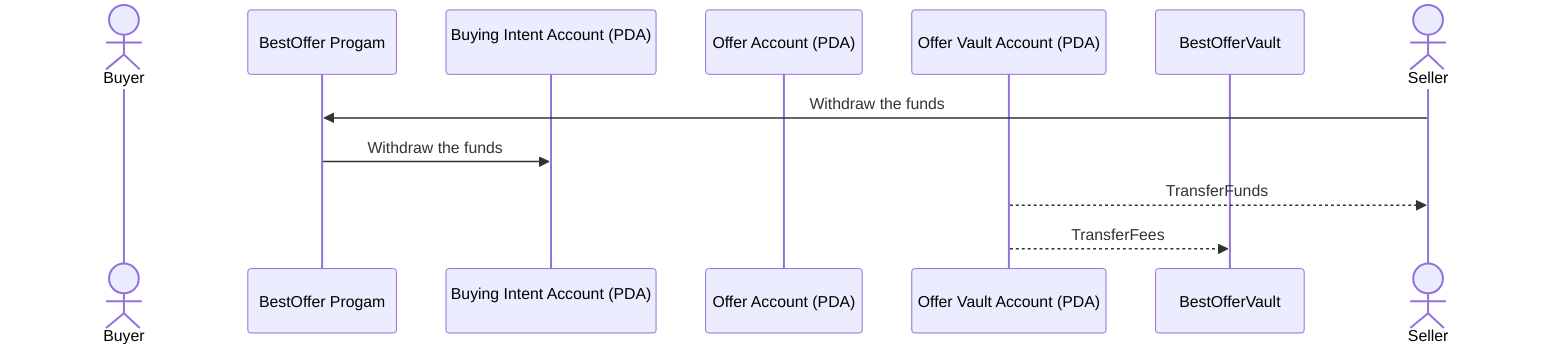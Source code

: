 sequenceDiagram
    actor Buyer as Buyer
    participant Main as BestOffer Progam
    participant BuyingIntent as Buying Intent Account (PDA)<br/>
    participant Offer as Offer Account (PDA)
    participant Vault as Offer Vault Account (PDA)
    participant BestOfferVault as BestOfferVault
    actor Seller as Seller
    Seller ->> Main: Withdraw the funds
    Main ->> BuyingIntent: Withdraw the funds
    Vault -->> Seller: TransferFunds
    Vault -->> BestOfferVault: TransferFees